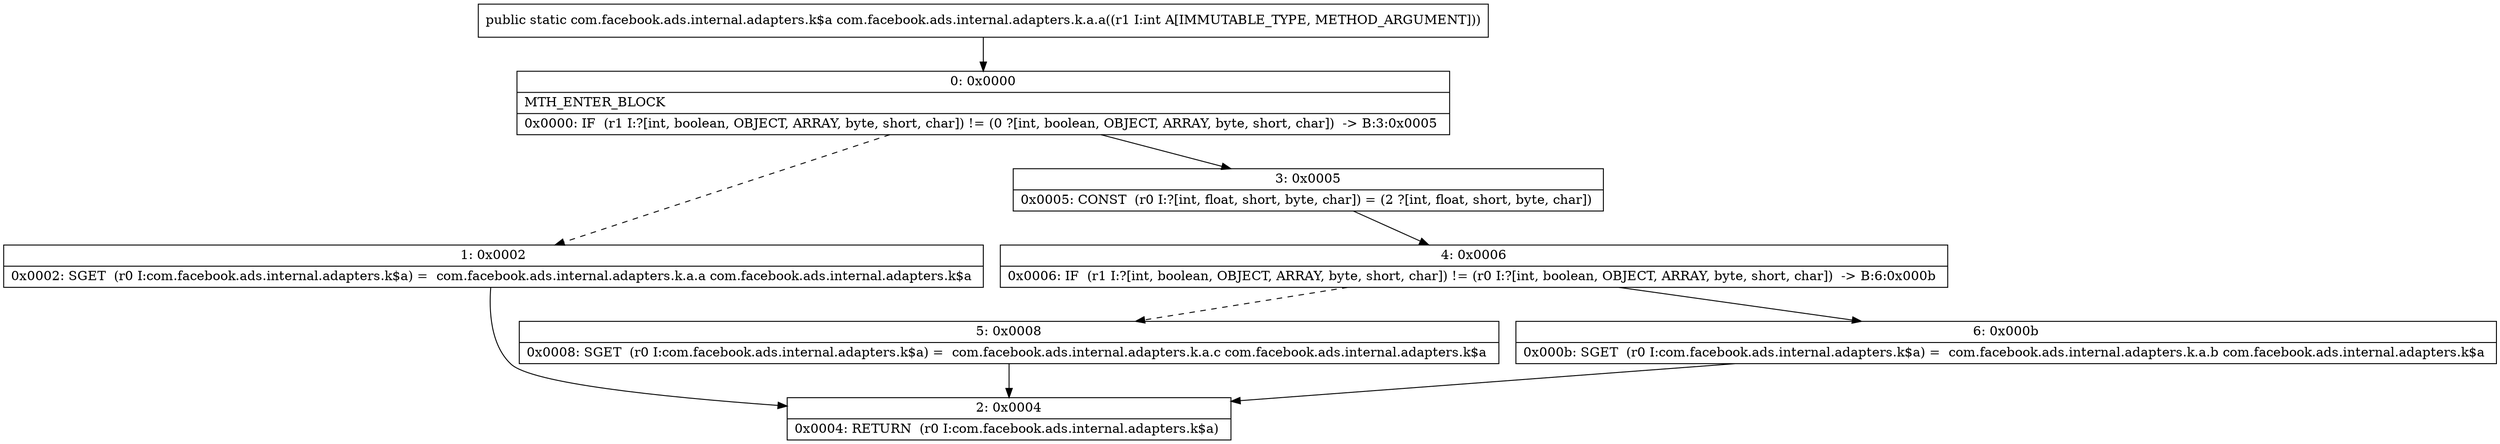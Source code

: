 digraph "CFG forcom.facebook.ads.internal.adapters.k.a.a(I)Lcom\/facebook\/ads\/internal\/adapters\/k$a;" {
Node_0 [shape=record,label="{0\:\ 0x0000|MTH_ENTER_BLOCK\l|0x0000: IF  (r1 I:?[int, boolean, OBJECT, ARRAY, byte, short, char]) != (0 ?[int, boolean, OBJECT, ARRAY, byte, short, char])  \-\> B:3:0x0005 \l}"];
Node_1 [shape=record,label="{1\:\ 0x0002|0x0002: SGET  (r0 I:com.facebook.ads.internal.adapters.k$a) =  com.facebook.ads.internal.adapters.k.a.a com.facebook.ads.internal.adapters.k$a \l}"];
Node_2 [shape=record,label="{2\:\ 0x0004|0x0004: RETURN  (r0 I:com.facebook.ads.internal.adapters.k$a) \l}"];
Node_3 [shape=record,label="{3\:\ 0x0005|0x0005: CONST  (r0 I:?[int, float, short, byte, char]) = (2 ?[int, float, short, byte, char]) \l}"];
Node_4 [shape=record,label="{4\:\ 0x0006|0x0006: IF  (r1 I:?[int, boolean, OBJECT, ARRAY, byte, short, char]) != (r0 I:?[int, boolean, OBJECT, ARRAY, byte, short, char])  \-\> B:6:0x000b \l}"];
Node_5 [shape=record,label="{5\:\ 0x0008|0x0008: SGET  (r0 I:com.facebook.ads.internal.adapters.k$a) =  com.facebook.ads.internal.adapters.k.a.c com.facebook.ads.internal.adapters.k$a \l}"];
Node_6 [shape=record,label="{6\:\ 0x000b|0x000b: SGET  (r0 I:com.facebook.ads.internal.adapters.k$a) =  com.facebook.ads.internal.adapters.k.a.b com.facebook.ads.internal.adapters.k$a \l}"];
MethodNode[shape=record,label="{public static com.facebook.ads.internal.adapters.k$a com.facebook.ads.internal.adapters.k.a.a((r1 I:int A[IMMUTABLE_TYPE, METHOD_ARGUMENT])) }"];
MethodNode -> Node_0;
Node_0 -> Node_1[style=dashed];
Node_0 -> Node_3;
Node_1 -> Node_2;
Node_3 -> Node_4;
Node_4 -> Node_5[style=dashed];
Node_4 -> Node_6;
Node_5 -> Node_2;
Node_6 -> Node_2;
}

